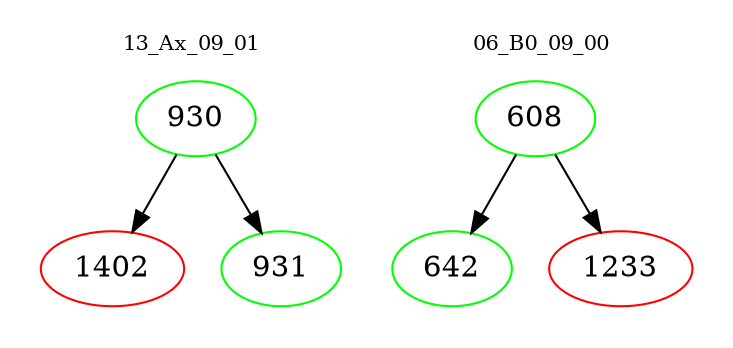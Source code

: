 digraph{
subgraph cluster_0 {
color = white
label = "13_Ax_09_01";
fontsize=10;
T0_930 [label="930", color="green"]
T0_930 -> T0_1402 [color="black"]
T0_1402 [label="1402", color="red"]
T0_930 -> T0_931 [color="black"]
T0_931 [label="931", color="green"]
}
subgraph cluster_1 {
color = white
label = "06_B0_09_00";
fontsize=10;
T1_608 [label="608", color="green"]
T1_608 -> T1_642 [color="black"]
T1_642 [label="642", color="green"]
T1_608 -> T1_1233 [color="black"]
T1_1233 [label="1233", color="red"]
}
}
